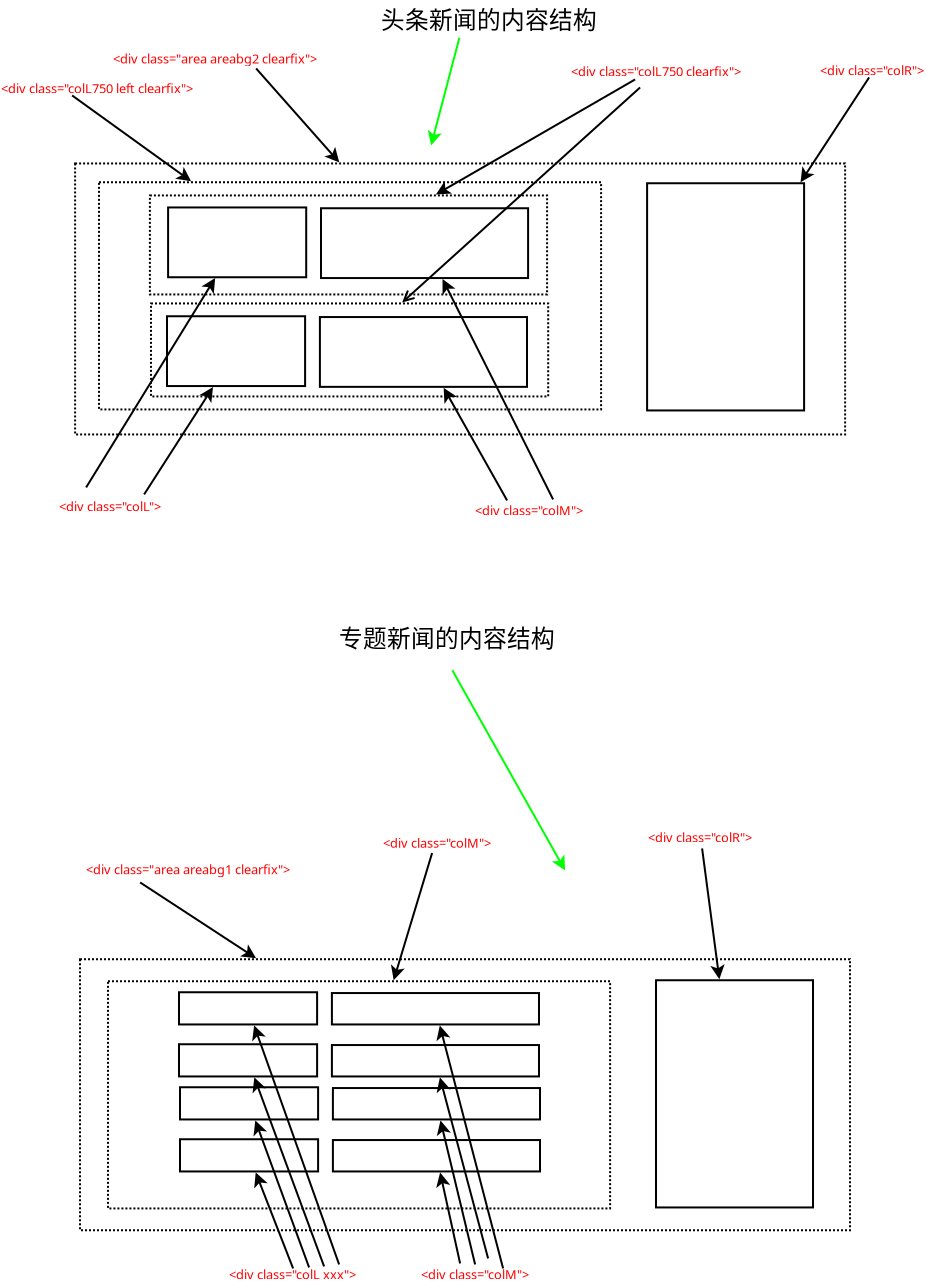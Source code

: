 <?xml version="1.0" encoding="UTF-8"?>
<dia:diagram xmlns:dia="http://www.lysator.liu.se/~alla/dia/">
  <dia:layer name="背景" visible="true" active="true">
    <dia:object type="Standard - Box" version="0" id="O0">
      <dia:attribute name="obj_pos">
        <dia:point val="4.5,-6"/>
      </dia:attribute>
      <dia:attribute name="obj_bb">
        <dia:rectangle val="4.45,-6.05;43.05,7.6"/>
      </dia:attribute>
      <dia:attribute name="elem_corner">
        <dia:point val="4.5,-6"/>
      </dia:attribute>
      <dia:attribute name="elem_width">
        <dia:real val="38.5"/>
      </dia:attribute>
      <dia:attribute name="elem_height">
        <dia:real val="13.55"/>
      </dia:attribute>
      <dia:attribute name="border_width">
        <dia:real val="0.1"/>
      </dia:attribute>
      <dia:attribute name="show_background">
        <dia:boolean val="true"/>
      </dia:attribute>
      <dia:attribute name="line_style">
        <dia:enum val="4"/>
      </dia:attribute>
    </dia:object>
    <dia:object type="Standard - Box" version="0" id="O1">
      <dia:attribute name="obj_pos">
        <dia:point val="5.695,-5.06"/>
      </dia:attribute>
      <dia:attribute name="obj_bb">
        <dia:rectangle val="5.645,-5.11;30.85,6.35"/>
      </dia:attribute>
      <dia:attribute name="elem_corner">
        <dia:point val="5.695,-5.06"/>
      </dia:attribute>
      <dia:attribute name="elem_width">
        <dia:real val="25.105"/>
      </dia:attribute>
      <dia:attribute name="elem_height">
        <dia:real val="11.36"/>
      </dia:attribute>
      <dia:attribute name="border_width">
        <dia:real val="0.1"/>
      </dia:attribute>
      <dia:attribute name="show_background">
        <dia:boolean val="true"/>
      </dia:attribute>
      <dia:attribute name="line_style">
        <dia:enum val="4"/>
      </dia:attribute>
    </dia:object>
    <dia:object type="Standard - Box" version="0" id="O2">
      <dia:attribute name="obj_pos">
        <dia:point val="33.1,-5.01"/>
      </dia:attribute>
      <dia:attribute name="obj_bb">
        <dia:rectangle val="33.05,-5.06;41,6.4"/>
      </dia:attribute>
      <dia:attribute name="elem_corner">
        <dia:point val="33.1,-5.01"/>
      </dia:attribute>
      <dia:attribute name="elem_width">
        <dia:real val="7.85"/>
      </dia:attribute>
      <dia:attribute name="elem_height">
        <dia:real val="11.36"/>
      </dia:attribute>
      <dia:attribute name="show_background">
        <dia:boolean val="true"/>
      </dia:attribute>
    </dia:object>
    <dia:object type="Standard - Box" version="0" id="O3">
      <dia:attribute name="obj_pos">
        <dia:point val="8.24,-4.4"/>
      </dia:attribute>
      <dia:attribute name="obj_bb">
        <dia:rectangle val="8.19,-4.45;28.15,0.6"/>
      </dia:attribute>
      <dia:attribute name="elem_corner">
        <dia:point val="8.24,-4.4"/>
      </dia:attribute>
      <dia:attribute name="elem_width">
        <dia:real val="19.86"/>
      </dia:attribute>
      <dia:attribute name="elem_height">
        <dia:real val="4.95"/>
      </dia:attribute>
      <dia:attribute name="border_width">
        <dia:real val="0.1"/>
      </dia:attribute>
      <dia:attribute name="show_background">
        <dia:boolean val="true"/>
      </dia:attribute>
      <dia:attribute name="line_style">
        <dia:enum val="4"/>
      </dia:attribute>
    </dia:object>
    <dia:object type="Standard - Box" version="0" id="O4">
      <dia:attribute name="obj_pos">
        <dia:point val="8.295,1"/>
      </dia:attribute>
      <dia:attribute name="obj_bb">
        <dia:rectangle val="8.245,0.95;28.205,5.7"/>
      </dia:attribute>
      <dia:attribute name="elem_corner">
        <dia:point val="8.295,1"/>
      </dia:attribute>
      <dia:attribute name="elem_width">
        <dia:real val="19.86"/>
      </dia:attribute>
      <dia:attribute name="elem_height">
        <dia:real val="4.65"/>
      </dia:attribute>
      <dia:attribute name="border_width">
        <dia:real val="0.1"/>
      </dia:attribute>
      <dia:attribute name="show_background">
        <dia:boolean val="true"/>
      </dia:attribute>
      <dia:attribute name="line_style">
        <dia:enum val="4"/>
      </dia:attribute>
    </dia:object>
    <dia:object type="Standard - Box" version="0" id="O5">
      <dia:attribute name="obj_pos">
        <dia:point val="9.15,-3.8"/>
      </dia:attribute>
      <dia:attribute name="obj_bb">
        <dia:rectangle val="9.1,-3.85;16.105,-0.26"/>
      </dia:attribute>
      <dia:attribute name="elem_corner">
        <dia:point val="9.15,-3.8"/>
      </dia:attribute>
      <dia:attribute name="elem_width">
        <dia:real val="6.905"/>
      </dia:attribute>
      <dia:attribute name="elem_height">
        <dia:real val="3.49"/>
      </dia:attribute>
      <dia:attribute name="show_background">
        <dia:boolean val="true"/>
      </dia:attribute>
    </dia:object>
    <dia:object type="Standard - Box" version="0" id="O6">
      <dia:attribute name="obj_pos">
        <dia:point val="16.795,-3.76"/>
      </dia:attribute>
      <dia:attribute name="obj_bb">
        <dia:rectangle val="16.745,-3.81;27.2,-0.22"/>
      </dia:attribute>
      <dia:attribute name="elem_corner">
        <dia:point val="16.795,-3.76"/>
      </dia:attribute>
      <dia:attribute name="elem_width">
        <dia:real val="10.355"/>
      </dia:attribute>
      <dia:attribute name="elem_height">
        <dia:real val="3.49"/>
      </dia:attribute>
      <dia:attribute name="show_background">
        <dia:boolean val="true"/>
      </dia:attribute>
    </dia:object>
    <dia:object type="Standard - Box" version="0" id="O7">
      <dia:attribute name="obj_pos">
        <dia:point val="9.095,1.64"/>
      </dia:attribute>
      <dia:attribute name="obj_bb">
        <dia:rectangle val="9.045,1.59;16.05,5.18"/>
      </dia:attribute>
      <dia:attribute name="elem_corner">
        <dia:point val="9.095,1.64"/>
      </dia:attribute>
      <dia:attribute name="elem_width">
        <dia:real val="6.905"/>
      </dia:attribute>
      <dia:attribute name="elem_height">
        <dia:real val="3.49"/>
      </dia:attribute>
      <dia:attribute name="show_background">
        <dia:boolean val="true"/>
      </dia:attribute>
    </dia:object>
    <dia:object type="Standard - Box" version="0" id="O8">
      <dia:attribute name="obj_pos">
        <dia:point val="16.74,1.68"/>
      </dia:attribute>
      <dia:attribute name="obj_bb">
        <dia:rectangle val="16.69,1.63;27.145,5.22"/>
      </dia:attribute>
      <dia:attribute name="elem_corner">
        <dia:point val="16.74,1.68"/>
      </dia:attribute>
      <dia:attribute name="elem_width">
        <dia:real val="10.355"/>
      </dia:attribute>
      <dia:attribute name="elem_height">
        <dia:real val="3.49"/>
      </dia:attribute>
      <dia:attribute name="show_background">
        <dia:boolean val="true"/>
      </dia:attribute>
    </dia:object>
    <dia:object type="Standard - Box" version="0" id="O9">
      <dia:attribute name="obj_pos">
        <dia:point val="4.745,33.79"/>
      </dia:attribute>
      <dia:attribute name="obj_bb">
        <dia:rectangle val="4.695,33.74;43.295,47.39"/>
      </dia:attribute>
      <dia:attribute name="elem_corner">
        <dia:point val="4.745,33.79"/>
      </dia:attribute>
      <dia:attribute name="elem_width">
        <dia:real val="38.5"/>
      </dia:attribute>
      <dia:attribute name="elem_height">
        <dia:real val="13.55"/>
      </dia:attribute>
      <dia:attribute name="border_width">
        <dia:real val="0.1"/>
      </dia:attribute>
      <dia:attribute name="show_background">
        <dia:boolean val="true"/>
      </dia:attribute>
      <dia:attribute name="line_style">
        <dia:enum val="4"/>
      </dia:attribute>
    </dia:object>
    <dia:object type="Standard - Box" version="0" id="O10">
      <dia:attribute name="obj_pos">
        <dia:point val="33.545,34.84"/>
      </dia:attribute>
      <dia:attribute name="obj_bb">
        <dia:rectangle val="33.495,34.79;41.445,46.25"/>
      </dia:attribute>
      <dia:attribute name="elem_corner">
        <dia:point val="33.545,34.84"/>
      </dia:attribute>
      <dia:attribute name="elem_width">
        <dia:real val="7.85"/>
      </dia:attribute>
      <dia:attribute name="elem_height">
        <dia:real val="11.36"/>
      </dia:attribute>
      <dia:attribute name="show_background">
        <dia:boolean val="true"/>
      </dia:attribute>
    </dia:object>
    <dia:object type="Standard - Box" version="0" id="O11">
      <dia:attribute name="obj_pos">
        <dia:point val="6.145,34.89"/>
      </dia:attribute>
      <dia:attribute name="obj_bb">
        <dia:rectangle val="6.095,34.84;31.3,46.3"/>
      </dia:attribute>
      <dia:attribute name="elem_corner">
        <dia:point val="6.145,34.89"/>
      </dia:attribute>
      <dia:attribute name="elem_width">
        <dia:real val="25.105"/>
      </dia:attribute>
      <dia:attribute name="elem_height">
        <dia:real val="11.36"/>
      </dia:attribute>
      <dia:attribute name="border_width">
        <dia:real val="0.1"/>
      </dia:attribute>
      <dia:attribute name="show_background">
        <dia:boolean val="true"/>
      </dia:attribute>
      <dia:attribute name="line_style">
        <dia:enum val="4"/>
      </dia:attribute>
    </dia:object>
    <dia:object type="Standard - Box" version="0" id="O12">
      <dia:attribute name="obj_pos">
        <dia:point val="9.695,35.44"/>
      </dia:attribute>
      <dia:attribute name="obj_bb">
        <dia:rectangle val="9.645,35.39;16.65,37.1"/>
      </dia:attribute>
      <dia:attribute name="elem_corner">
        <dia:point val="9.695,35.44"/>
      </dia:attribute>
      <dia:attribute name="elem_width">
        <dia:real val="6.905"/>
      </dia:attribute>
      <dia:attribute name="elem_height">
        <dia:real val="1.61"/>
      </dia:attribute>
      <dia:attribute name="show_background">
        <dia:boolean val="true"/>
      </dia:attribute>
    </dia:object>
    <dia:object type="Standard - Box" version="0" id="O13">
      <dia:attribute name="obj_pos">
        <dia:point val="17.34,35.48"/>
      </dia:attribute>
      <dia:attribute name="obj_bb">
        <dia:rectangle val="17.29,35.43;27.745,37.1"/>
      </dia:attribute>
      <dia:attribute name="elem_corner">
        <dia:point val="17.34,35.48"/>
      </dia:attribute>
      <dia:attribute name="elem_width">
        <dia:real val="10.355"/>
      </dia:attribute>
      <dia:attribute name="elem_height">
        <dia:real val="1.57"/>
      </dia:attribute>
      <dia:attribute name="show_background">
        <dia:boolean val="true"/>
      </dia:attribute>
    </dia:object>
    <dia:object type="Standard - Box" version="0" id="O14">
      <dia:attribute name="obj_pos">
        <dia:point val="9.695,38.04"/>
      </dia:attribute>
      <dia:attribute name="obj_bb">
        <dia:rectangle val="9.645,37.99;16.65,39.7"/>
      </dia:attribute>
      <dia:attribute name="elem_corner">
        <dia:point val="9.695,38.04"/>
      </dia:attribute>
      <dia:attribute name="elem_width">
        <dia:real val="6.905"/>
      </dia:attribute>
      <dia:attribute name="elem_height">
        <dia:real val="1.61"/>
      </dia:attribute>
      <dia:attribute name="show_background">
        <dia:boolean val="true"/>
      </dia:attribute>
    </dia:object>
    <dia:object type="Standard - Box" version="0" id="O15">
      <dia:attribute name="obj_pos">
        <dia:point val="17.34,38.08"/>
      </dia:attribute>
      <dia:attribute name="obj_bb">
        <dia:rectangle val="17.29,38.03;27.745,39.7"/>
      </dia:attribute>
      <dia:attribute name="elem_corner">
        <dia:point val="17.34,38.08"/>
      </dia:attribute>
      <dia:attribute name="elem_width">
        <dia:real val="10.355"/>
      </dia:attribute>
      <dia:attribute name="elem_height">
        <dia:real val="1.57"/>
      </dia:attribute>
      <dia:attribute name="show_background">
        <dia:boolean val="true"/>
      </dia:attribute>
    </dia:object>
    <dia:object type="Standard - Box" version="0" id="O16">
      <dia:attribute name="obj_pos">
        <dia:point val="9.745,40.19"/>
      </dia:attribute>
      <dia:attribute name="obj_bb">
        <dia:rectangle val="9.695,40.14;16.7,41.85"/>
      </dia:attribute>
      <dia:attribute name="elem_corner">
        <dia:point val="9.745,40.19"/>
      </dia:attribute>
      <dia:attribute name="elem_width">
        <dia:real val="6.905"/>
      </dia:attribute>
      <dia:attribute name="elem_height">
        <dia:real val="1.61"/>
      </dia:attribute>
      <dia:attribute name="show_background">
        <dia:boolean val="true"/>
      </dia:attribute>
    </dia:object>
    <dia:object type="Standard - Box" version="0" id="O17">
      <dia:attribute name="obj_pos">
        <dia:point val="17.39,40.23"/>
      </dia:attribute>
      <dia:attribute name="obj_bb">
        <dia:rectangle val="17.34,40.18;27.795,41.85"/>
      </dia:attribute>
      <dia:attribute name="elem_corner">
        <dia:point val="17.39,40.23"/>
      </dia:attribute>
      <dia:attribute name="elem_width">
        <dia:real val="10.355"/>
      </dia:attribute>
      <dia:attribute name="elem_height">
        <dia:real val="1.57"/>
      </dia:attribute>
      <dia:attribute name="show_background">
        <dia:boolean val="true"/>
      </dia:attribute>
    </dia:object>
    <dia:object type="Standard - Box" version="0" id="O18">
      <dia:attribute name="obj_pos">
        <dia:point val="9.745,42.79"/>
      </dia:attribute>
      <dia:attribute name="obj_bb">
        <dia:rectangle val="9.695,42.74;16.7,44.45"/>
      </dia:attribute>
      <dia:attribute name="elem_corner">
        <dia:point val="9.745,42.79"/>
      </dia:attribute>
      <dia:attribute name="elem_width">
        <dia:real val="6.905"/>
      </dia:attribute>
      <dia:attribute name="elem_height">
        <dia:real val="1.61"/>
      </dia:attribute>
      <dia:attribute name="show_background">
        <dia:boolean val="true"/>
      </dia:attribute>
    </dia:object>
    <dia:object type="Standard - Box" version="0" id="O19">
      <dia:attribute name="obj_pos">
        <dia:point val="17.39,42.83"/>
      </dia:attribute>
      <dia:attribute name="obj_bb">
        <dia:rectangle val="17.34,42.78;27.795,44.45"/>
      </dia:attribute>
      <dia:attribute name="elem_corner">
        <dia:point val="17.39,42.83"/>
      </dia:attribute>
      <dia:attribute name="elem_width">
        <dia:real val="10.355"/>
      </dia:attribute>
      <dia:attribute name="elem_height">
        <dia:real val="1.57"/>
      </dia:attribute>
      <dia:attribute name="show_background">
        <dia:boolean val="true"/>
      </dia:attribute>
    </dia:object>
    <dia:object type="Standard - Text" version="1" id="O20">
      <dia:attribute name="obj_pos">
        <dia:point val="6.4,-11"/>
      </dia:attribute>
      <dia:attribute name="obj_bb">
        <dia:rectangle val="6.4,-11.595;18.203,-10.848"/>
      </dia:attribute>
      <dia:attribute name="text">
        <dia:composite type="text">
          <dia:attribute name="string">
            <dia:string>#&lt;div class="area areabg2 clearfix"&gt;#</dia:string>
          </dia:attribute>
          <dia:attribute name="font">
            <dia:font family="sans" style="0" name="Helvetica"/>
          </dia:attribute>
          <dia:attribute name="height">
            <dia:real val="0.8"/>
          </dia:attribute>
          <dia:attribute name="pos">
            <dia:point val="6.4,-11"/>
          </dia:attribute>
          <dia:attribute name="color">
            <dia:color val="#ff0000"/>
          </dia:attribute>
          <dia:attribute name="alignment">
            <dia:enum val="0"/>
          </dia:attribute>
        </dia:composite>
      </dia:attribute>
      <dia:attribute name="valign">
        <dia:enum val="3"/>
      </dia:attribute>
    </dia:object>
    <dia:object type="Standard - Line" version="0" id="O21">
      <dia:attribute name="obj_pos">
        <dia:point val="13.55,-10.75"/>
      </dia:attribute>
      <dia:attribute name="obj_bb">
        <dia:rectangle val="13.479,-10.821;17.784,-5.966"/>
      </dia:attribute>
      <dia:attribute name="conn_endpoints">
        <dia:point val="13.55,-10.75"/>
        <dia:point val="17.71,-6.05"/>
      </dia:attribute>
      <dia:attribute name="numcp">
        <dia:int val="1"/>
      </dia:attribute>
      <dia:attribute name="end_arrow">
        <dia:enum val="22"/>
      </dia:attribute>
      <dia:attribute name="end_arrow_length">
        <dia:real val="0.5"/>
      </dia:attribute>
      <dia:attribute name="end_arrow_width">
        <dia:real val="0.5"/>
      </dia:attribute>
      <dia:connections>
        <dia:connection handle="1" to="O0" connection="8"/>
      </dia:connections>
    </dia:object>
    <dia:object type="Standard - Text" version="1" id="O22">
      <dia:attribute name="obj_pos">
        <dia:point val="0.795,-9.515"/>
      </dia:attribute>
      <dia:attribute name="obj_bb">
        <dia:rectangle val="0.795,-10.11;12.06,-9.363"/>
      </dia:attribute>
      <dia:attribute name="text">
        <dia:composite type="text">
          <dia:attribute name="string">
            <dia:string>#&lt;div class="colL750 left clearfix"&gt;#</dia:string>
          </dia:attribute>
          <dia:attribute name="font">
            <dia:font family="sans" style="0" name="Helvetica"/>
          </dia:attribute>
          <dia:attribute name="height">
            <dia:real val="0.8"/>
          </dia:attribute>
          <dia:attribute name="pos">
            <dia:point val="0.795,-9.515"/>
          </dia:attribute>
          <dia:attribute name="color">
            <dia:color val="#ff0000"/>
          </dia:attribute>
          <dia:attribute name="alignment">
            <dia:enum val="0"/>
          </dia:attribute>
        </dia:composite>
      </dia:attribute>
      <dia:attribute name="valign">
        <dia:enum val="3"/>
      </dia:attribute>
    </dia:object>
    <dia:object type="Standard - Line" version="0" id="O23">
      <dia:attribute name="obj_pos">
        <dia:point val="4.35,-9.4"/>
      </dia:attribute>
      <dia:attribute name="obj_bb">
        <dia:rectangle val="4.28,-9.47;10.391,-5.04"/>
      </dia:attribute>
      <dia:attribute name="conn_endpoints">
        <dia:point val="4.35,-9.4"/>
        <dia:point val="10.3,-5.11"/>
      </dia:attribute>
      <dia:attribute name="numcp">
        <dia:int val="1"/>
      </dia:attribute>
      <dia:attribute name="end_arrow">
        <dia:enum val="22"/>
      </dia:attribute>
      <dia:attribute name="end_arrow_length">
        <dia:real val="0.5"/>
      </dia:attribute>
      <dia:attribute name="end_arrow_width">
        <dia:real val="0.5"/>
      </dia:attribute>
      <dia:connections>
        <dia:connection handle="1" to="O1" connection="8"/>
      </dia:connections>
    </dia:object>
    <dia:object type="Standard - Text" version="1" id="O24">
      <dia:attribute name="obj_pos">
        <dia:point val="41.745,-10.415"/>
      </dia:attribute>
      <dia:attribute name="obj_bb">
        <dia:rectangle val="41.745,-11.01;48.07,-10.262"/>
      </dia:attribute>
      <dia:attribute name="text">
        <dia:composite type="text">
          <dia:attribute name="string">
            <dia:string>#&lt;div class="colR"&gt;#</dia:string>
          </dia:attribute>
          <dia:attribute name="font">
            <dia:font family="sans" style="0" name="Helvetica"/>
          </dia:attribute>
          <dia:attribute name="height">
            <dia:real val="0.8"/>
          </dia:attribute>
          <dia:attribute name="pos">
            <dia:point val="41.745,-10.415"/>
          </dia:attribute>
          <dia:attribute name="color">
            <dia:color val="#ff0000"/>
          </dia:attribute>
          <dia:attribute name="alignment">
            <dia:enum val="0"/>
          </dia:attribute>
        </dia:composite>
      </dia:attribute>
      <dia:attribute name="valign">
        <dia:enum val="3"/>
      </dia:attribute>
    </dia:object>
    <dia:object type="Standard - Line" version="0" id="O25">
      <dia:attribute name="obj_pos">
        <dia:point val="44.2,-10.3"/>
      </dia:attribute>
      <dia:attribute name="obj_bb">
        <dia:rectangle val="40.703,-10.369;44.269,-4.966"/>
      </dia:attribute>
      <dia:attribute name="conn_endpoints">
        <dia:point val="44.2,-10.3"/>
        <dia:point val="40.772,-5.059"/>
      </dia:attribute>
      <dia:attribute name="numcp">
        <dia:int val="1"/>
      </dia:attribute>
      <dia:attribute name="end_arrow">
        <dia:enum val="22"/>
      </dia:attribute>
      <dia:attribute name="end_arrow_length">
        <dia:real val="0.5"/>
      </dia:attribute>
      <dia:attribute name="end_arrow_width">
        <dia:real val="0.5"/>
      </dia:attribute>
      <dia:connections>
        <dia:connection handle="1" to="O2" connection="8"/>
      </dia:connections>
    </dia:object>
    <dia:object type="Standard - Text" version="1" id="O26">
      <dia:attribute name="obj_pos">
        <dia:point val="29.295,-10.365"/>
      </dia:attribute>
      <dia:attribute name="obj_bb">
        <dia:rectangle val="29.295,-10.96;39.32,-10.213"/>
      </dia:attribute>
      <dia:attribute name="text">
        <dia:composite type="text">
          <dia:attribute name="string">
            <dia:string>#&lt;div class="colL750 clearfix"&gt;#</dia:string>
          </dia:attribute>
          <dia:attribute name="font">
            <dia:font family="sans" style="0" name="Helvetica"/>
          </dia:attribute>
          <dia:attribute name="height">
            <dia:real val="0.8"/>
          </dia:attribute>
          <dia:attribute name="pos">
            <dia:point val="29.295,-10.365"/>
          </dia:attribute>
          <dia:attribute name="color">
            <dia:color val="#ff0000"/>
          </dia:attribute>
          <dia:attribute name="alignment">
            <dia:enum val="0"/>
          </dia:attribute>
        </dia:composite>
      </dia:attribute>
      <dia:attribute name="valign">
        <dia:enum val="3"/>
      </dia:attribute>
    </dia:object>
    <dia:object type="Standard - Line" version="0" id="O27">
      <dia:attribute name="obj_pos">
        <dia:point val="32.5,-10.2"/>
      </dia:attribute>
      <dia:attribute name="obj_bb">
        <dia:rectangle val="22.443,-10.268;32.568,-4.379"/>
      </dia:attribute>
      <dia:attribute name="conn_endpoints">
        <dia:point val="32.5,-10.2"/>
        <dia:point val="22.54,-4.448"/>
      </dia:attribute>
      <dia:attribute name="numcp">
        <dia:int val="1"/>
      </dia:attribute>
      <dia:attribute name="end_arrow">
        <dia:enum val="22"/>
      </dia:attribute>
      <dia:attribute name="end_arrow_length">
        <dia:real val="0.5"/>
      </dia:attribute>
      <dia:attribute name="end_arrow_width">
        <dia:real val="0.5"/>
      </dia:attribute>
      <dia:connections>
        <dia:connection handle="1" to="O3" connection="8"/>
      </dia:connections>
    </dia:object>
    <dia:object type="Standard - Line" version="0" id="O28">
      <dia:attribute name="obj_pos">
        <dia:point val="32.75,-9.8"/>
      </dia:attribute>
      <dia:attribute name="obj_bb">
        <dia:rectangle val="20.77,-9.871;32.821,1.025"/>
      </dia:attribute>
      <dia:attribute name="conn_endpoints">
        <dia:point val="32.75,-9.8"/>
        <dia:point val="20.853,0.95"/>
      </dia:attribute>
      <dia:attribute name="numcp">
        <dia:int val="1"/>
      </dia:attribute>
      <dia:attribute name="end_arrow">
        <dia:enum val="1"/>
      </dia:attribute>
      <dia:attribute name="end_arrow_length">
        <dia:real val="0.5"/>
      </dia:attribute>
      <dia:attribute name="end_arrow_width">
        <dia:real val="0.5"/>
      </dia:attribute>
      <dia:connections>
        <dia:connection handle="1" to="O4" connection="8"/>
      </dia:connections>
    </dia:object>
    <dia:object type="Standard - Text" version="1" id="O29">
      <dia:attribute name="obj_pos">
        <dia:point val="3.695,11.385"/>
      </dia:attribute>
      <dia:attribute name="obj_bb">
        <dia:rectangle val="3.695,10.79;9.932,11.537"/>
      </dia:attribute>
      <dia:attribute name="text">
        <dia:composite type="text">
          <dia:attribute name="string">
            <dia:string>#&lt;div class="colL"&gt;#</dia:string>
          </dia:attribute>
          <dia:attribute name="font">
            <dia:font family="sans" style="0" name="Helvetica"/>
          </dia:attribute>
          <dia:attribute name="height">
            <dia:real val="0.8"/>
          </dia:attribute>
          <dia:attribute name="pos">
            <dia:point val="3.695,11.385"/>
          </dia:attribute>
          <dia:attribute name="color">
            <dia:color val="#ff0000"/>
          </dia:attribute>
          <dia:attribute name="alignment">
            <dia:enum val="0"/>
          </dia:attribute>
        </dia:composite>
      </dia:attribute>
      <dia:attribute name="valign">
        <dia:enum val="3"/>
      </dia:attribute>
    </dia:object>
    <dia:object type="Standard - Text" version="1" id="O30">
      <dia:attribute name="obj_pos">
        <dia:point val="24.495,11.585"/>
      </dia:attribute>
      <dia:attribute name="obj_bb">
        <dia:rectangle val="24.495,10.99;30.927,11.738"/>
      </dia:attribute>
      <dia:attribute name="text">
        <dia:composite type="text">
          <dia:attribute name="string">
            <dia:string>#&lt;div class="colM"&gt;#</dia:string>
          </dia:attribute>
          <dia:attribute name="font">
            <dia:font family="sans" style="0" name="Helvetica"/>
          </dia:attribute>
          <dia:attribute name="height">
            <dia:real val="0.8"/>
          </dia:attribute>
          <dia:attribute name="pos">
            <dia:point val="24.495,11.585"/>
          </dia:attribute>
          <dia:attribute name="color">
            <dia:color val="#ff0000"/>
          </dia:attribute>
          <dia:attribute name="alignment">
            <dia:enum val="0"/>
          </dia:attribute>
        </dia:composite>
      </dia:attribute>
      <dia:attribute name="valign">
        <dia:enum val="3"/>
      </dia:attribute>
    </dia:object>
    <dia:object type="Standard - Line" version="0" id="O31">
      <dia:attribute name="obj_pos">
        <dia:point val="7.95,10.55"/>
      </dia:attribute>
      <dia:attribute name="obj_bb">
        <dia:rectangle val="7.881,5.086;11.465,10.619"/>
      </dia:attribute>
      <dia:attribute name="conn_endpoints">
        <dia:point val="7.95,10.55"/>
        <dia:point val="11.396,5.18"/>
      </dia:attribute>
      <dia:attribute name="numcp">
        <dia:int val="1"/>
      </dia:attribute>
      <dia:attribute name="end_arrow">
        <dia:enum val="22"/>
      </dia:attribute>
      <dia:attribute name="end_arrow_length">
        <dia:real val="0.5"/>
      </dia:attribute>
      <dia:attribute name="end_arrow_width">
        <dia:real val="0.5"/>
      </dia:attribute>
      <dia:connections>
        <dia:connection handle="1" to="O7" connection="8"/>
      </dia:connections>
    </dia:object>
    <dia:object type="Standard - Line" version="0" id="O32">
      <dia:attribute name="obj_pos">
        <dia:point val="26.1,10.85"/>
      </dia:attribute>
      <dia:attribute name="obj_bb">
        <dia:rectangle val="22.859,5.123;26.168,10.918"/>
      </dia:attribute>
      <dia:attribute name="conn_endpoints">
        <dia:point val="26.1,10.85"/>
        <dia:point val="22.929,5.22"/>
      </dia:attribute>
      <dia:attribute name="numcp">
        <dia:int val="1"/>
      </dia:attribute>
      <dia:attribute name="end_arrow">
        <dia:enum val="22"/>
      </dia:attribute>
      <dia:attribute name="end_arrow_length">
        <dia:real val="0.5"/>
      </dia:attribute>
      <dia:attribute name="end_arrow_width">
        <dia:real val="0.5"/>
      </dia:attribute>
      <dia:connections>
        <dia:connection handle="1" to="O8" connection="8"/>
      </dia:connections>
    </dia:object>
    <dia:object type="Standard - Text" version="1" id="O33">
      <dia:attribute name="obj_pos">
        <dia:point val="5.045,29.535"/>
      </dia:attribute>
      <dia:attribute name="obj_bb">
        <dia:rectangle val="5.045,28.94;16.848,29.688"/>
      </dia:attribute>
      <dia:attribute name="text">
        <dia:composite type="text">
          <dia:attribute name="string">
            <dia:string>#&lt;div class="area areabg1 clearfix"&gt;#</dia:string>
          </dia:attribute>
          <dia:attribute name="font">
            <dia:font family="sans" style="0" name="Helvetica"/>
          </dia:attribute>
          <dia:attribute name="height">
            <dia:real val="0.8"/>
          </dia:attribute>
          <dia:attribute name="pos">
            <dia:point val="5.045,29.535"/>
          </dia:attribute>
          <dia:attribute name="color">
            <dia:color val="#ff0000"/>
          </dia:attribute>
          <dia:attribute name="alignment">
            <dia:enum val="0"/>
          </dia:attribute>
        </dia:composite>
      </dia:attribute>
      <dia:attribute name="valign">
        <dia:enum val="3"/>
      </dia:attribute>
    </dia:object>
    <dia:object type="Standard - Line" version="0" id="O34">
      <dia:attribute name="obj_pos">
        <dia:point val="7.75,29.95"/>
      </dia:attribute>
      <dia:attribute name="obj_bb">
        <dia:rectangle val="7.681,29.881;13.643,33.809"/>
      </dia:attribute>
      <dia:attribute name="conn_endpoints">
        <dia:point val="7.75,29.95"/>
        <dia:point val="13.55,33.74"/>
      </dia:attribute>
      <dia:attribute name="numcp">
        <dia:int val="1"/>
      </dia:attribute>
      <dia:attribute name="end_arrow">
        <dia:enum val="22"/>
      </dia:attribute>
      <dia:attribute name="end_arrow_length">
        <dia:real val="0.5"/>
      </dia:attribute>
      <dia:attribute name="end_arrow_width">
        <dia:real val="0.5"/>
      </dia:attribute>
      <dia:connections>
        <dia:connection handle="1" to="O9" connection="8"/>
      </dia:connections>
    </dia:object>
    <dia:object type="Standard - Text" version="1" id="O35">
      <dia:attribute name="obj_pos">
        <dia:point val="33.145,27.935"/>
      </dia:attribute>
      <dia:attribute name="obj_bb">
        <dia:rectangle val="33.145,27.34;39.47,28.087"/>
      </dia:attribute>
      <dia:attribute name="text">
        <dia:composite type="text">
          <dia:attribute name="string">
            <dia:string>#&lt;div class="colR"&gt;#</dia:string>
          </dia:attribute>
          <dia:attribute name="font">
            <dia:font family="sans" style="0" name="Helvetica"/>
          </dia:attribute>
          <dia:attribute name="height">
            <dia:real val="0.8"/>
          </dia:attribute>
          <dia:attribute name="pos">
            <dia:point val="33.145,27.935"/>
          </dia:attribute>
          <dia:attribute name="color">
            <dia:color val="#ff0000"/>
          </dia:attribute>
          <dia:attribute name="alignment">
            <dia:enum val="0"/>
          </dia:attribute>
        </dia:composite>
      </dia:attribute>
      <dia:attribute name="valign">
        <dia:enum val="3"/>
      </dia:attribute>
    </dia:object>
    <dia:object type="Standard - Line" version="0" id="O36">
      <dia:attribute name="obj_pos">
        <dia:point val="35.85,28.25"/>
      </dia:attribute>
      <dia:attribute name="obj_bb">
        <dia:rectangle val="35.794,28.194;36.992,34.902"/>
      </dia:attribute>
      <dia:attribute name="conn_endpoints">
        <dia:point val="35.85,28.25"/>
        <dia:point val="36.714,34.791"/>
      </dia:attribute>
      <dia:attribute name="numcp">
        <dia:int val="1"/>
      </dia:attribute>
      <dia:attribute name="end_arrow">
        <dia:enum val="22"/>
      </dia:attribute>
      <dia:attribute name="end_arrow_length">
        <dia:real val="0.5"/>
      </dia:attribute>
      <dia:attribute name="end_arrow_width">
        <dia:real val="0.5"/>
      </dia:attribute>
      <dia:connections>
        <dia:connection handle="1" to="O10" connection="8"/>
      </dia:connections>
    </dia:object>
    <dia:object type="Standard - Text" version="1" id="O37">
      <dia:attribute name="obj_pos">
        <dia:point val="19.895,28.213"/>
      </dia:attribute>
      <dia:attribute name="obj_bb">
        <dia:rectangle val="19.895,27.619;26.328,28.366"/>
      </dia:attribute>
      <dia:attribute name="text">
        <dia:composite type="text">
          <dia:attribute name="string">
            <dia:string>#&lt;div class="colM"&gt;#</dia:string>
          </dia:attribute>
          <dia:attribute name="font">
            <dia:font family="sans" style="0" name="Helvetica"/>
          </dia:attribute>
          <dia:attribute name="height">
            <dia:real val="0.8"/>
          </dia:attribute>
          <dia:attribute name="pos">
            <dia:point val="19.895,28.213"/>
          </dia:attribute>
          <dia:attribute name="color">
            <dia:color val="#ff0000"/>
          </dia:attribute>
          <dia:attribute name="alignment">
            <dia:enum val="0"/>
          </dia:attribute>
        </dia:composite>
      </dia:attribute>
      <dia:attribute name="valign">
        <dia:enum val="3"/>
      </dia:attribute>
    </dia:object>
    <dia:object type="Standard - Line" version="0" id="O38">
      <dia:attribute name="obj_pos">
        <dia:point val="22.35,28.479"/>
      </dia:attribute>
      <dia:attribute name="obj_bb">
        <dia:rectangle val="20.259,28.416;22.412,34.947"/>
      </dia:attribute>
      <dia:attribute name="conn_endpoints">
        <dia:point val="22.35,28.479"/>
        <dia:point val="20.428,34.84"/>
      </dia:attribute>
      <dia:attribute name="numcp">
        <dia:int val="1"/>
      </dia:attribute>
      <dia:attribute name="end_arrow">
        <dia:enum val="22"/>
      </dia:attribute>
      <dia:attribute name="end_arrow_length">
        <dia:real val="0.5"/>
      </dia:attribute>
      <dia:attribute name="end_arrow_width">
        <dia:real val="0.5"/>
      </dia:attribute>
      <dia:connections>
        <dia:connection handle="1" to="O11" connection="8"/>
      </dia:connections>
    </dia:object>
    <dia:object type="Standard - Text" version="1" id="O39">
      <dia:attribute name="obj_pos">
        <dia:point val="21.795,49.785"/>
      </dia:attribute>
      <dia:attribute name="obj_bb">
        <dia:rectangle val="21.795,49.19;28.227,49.938"/>
      </dia:attribute>
      <dia:attribute name="text">
        <dia:composite type="text">
          <dia:attribute name="string">
            <dia:string>#&lt;div class="colM"&gt;#</dia:string>
          </dia:attribute>
          <dia:attribute name="font">
            <dia:font family="sans" style="0" name="Helvetica"/>
          </dia:attribute>
          <dia:attribute name="height">
            <dia:real val="0.8"/>
          </dia:attribute>
          <dia:attribute name="pos">
            <dia:point val="21.795,49.785"/>
          </dia:attribute>
          <dia:attribute name="color">
            <dia:color val="#ff0000"/>
          </dia:attribute>
          <dia:attribute name="alignment">
            <dia:enum val="0"/>
          </dia:attribute>
        </dia:composite>
      </dia:attribute>
      <dia:attribute name="valign">
        <dia:enum val="3"/>
      </dia:attribute>
    </dia:object>
    <dia:object type="Standard - Line" version="0" id="O40">
      <dia:attribute name="obj_pos">
        <dia:point val="23.75,49"/>
      </dia:attribute>
      <dia:attribute name="obj_bb">
        <dia:rectangle val="22.529,44.341;23.81,49.06"/>
      </dia:attribute>
      <dia:attribute name="conn_endpoints">
        <dia:point val="23.75,49"/>
        <dia:point val="22.751,44.45"/>
      </dia:attribute>
      <dia:attribute name="numcp">
        <dia:int val="1"/>
      </dia:attribute>
      <dia:attribute name="end_arrow">
        <dia:enum val="22"/>
      </dia:attribute>
      <dia:attribute name="end_arrow_length">
        <dia:real val="0.5"/>
      </dia:attribute>
      <dia:attribute name="end_arrow_width">
        <dia:real val="0.5"/>
      </dia:attribute>
      <dia:connections>
        <dia:connection handle="1" to="O19" connection="8"/>
      </dia:connections>
    </dia:object>
    <dia:object type="Standard - Line" version="0" id="O41">
      <dia:attribute name="obj_pos">
        <dia:point val="24.5,49.05"/>
      </dia:attribute>
      <dia:attribute name="obj_bb">
        <dia:rectangle val="22.559,41.74;24.56,49.11"/>
      </dia:attribute>
      <dia:attribute name="conn_endpoints">
        <dia:point val="24.5,49.05"/>
        <dia:point val="22.768,41.849"/>
      </dia:attribute>
      <dia:attribute name="numcp">
        <dia:int val="1"/>
      </dia:attribute>
      <dia:attribute name="end_arrow">
        <dia:enum val="22"/>
      </dia:attribute>
      <dia:attribute name="end_arrow_length">
        <dia:real val="0.5"/>
      </dia:attribute>
      <dia:attribute name="end_arrow_width">
        <dia:real val="0.5"/>
      </dia:attribute>
      <dia:connections>
        <dia:connection handle="1" to="O17" connection="8"/>
      </dia:connections>
    </dia:object>
    <dia:object type="Standard - Line" version="0" id="O42">
      <dia:attribute name="obj_pos">
        <dia:point val="25.15,48.75"/>
      </dia:attribute>
      <dia:attribute name="obj_bb">
        <dia:rectangle val="22.547,39.59;25.211,48.811"/>
      </dia:attribute>
      <dia:attribute name="conn_endpoints">
        <dia:point val="25.15,48.75"/>
        <dia:point val="22.739,39.698"/>
      </dia:attribute>
      <dia:attribute name="numcp">
        <dia:int val="1"/>
      </dia:attribute>
      <dia:attribute name="end_arrow">
        <dia:enum val="22"/>
      </dia:attribute>
      <dia:attribute name="end_arrow_length">
        <dia:real val="0.5"/>
      </dia:attribute>
      <dia:attribute name="end_arrow_width">
        <dia:real val="0.5"/>
      </dia:attribute>
      <dia:connections>
        <dia:connection handle="1" to="O15" connection="8"/>
      </dia:connections>
    </dia:object>
    <dia:object type="Standard - Line" version="0" id="O43">
      <dia:attribute name="obj_pos">
        <dia:point val="25.9,49.25"/>
      </dia:attribute>
      <dia:attribute name="obj_bb">
        <dia:rectangle val="22.539,36.991;25.961,49.311"/>
      </dia:attribute>
      <dia:attribute name="conn_endpoints">
        <dia:point val="25.9,49.25"/>
        <dia:point val="22.735,37.099"/>
      </dia:attribute>
      <dia:attribute name="numcp">
        <dia:int val="1"/>
      </dia:attribute>
      <dia:attribute name="end_arrow">
        <dia:enum val="22"/>
      </dia:attribute>
      <dia:attribute name="end_arrow_length">
        <dia:real val="0.5"/>
      </dia:attribute>
      <dia:attribute name="end_arrow_width">
        <dia:real val="0.5"/>
      </dia:attribute>
      <dia:connections>
        <dia:connection handle="1" to="O13" connection="8"/>
      </dia:connections>
    </dia:object>
    <dia:object type="Standard - Text" version="1" id="O44">
      <dia:attribute name="obj_pos">
        <dia:point val="12.195,49.785"/>
      </dia:attribute>
      <dia:attribute name="obj_bb">
        <dia:rectangle val="12.195,49.19;19.775,49.938"/>
      </dia:attribute>
      <dia:attribute name="text">
        <dia:composite type="text">
          <dia:attribute name="string">
            <dia:string>#&lt;div class="colL xxx"&gt;#</dia:string>
          </dia:attribute>
          <dia:attribute name="font">
            <dia:font family="sans" style="0" name="Helvetica"/>
          </dia:attribute>
          <dia:attribute name="height">
            <dia:real val="0.8"/>
          </dia:attribute>
          <dia:attribute name="pos">
            <dia:point val="12.195,49.785"/>
          </dia:attribute>
          <dia:attribute name="color">
            <dia:color val="#ff0000"/>
          </dia:attribute>
          <dia:attribute name="alignment">
            <dia:enum val="0"/>
          </dia:attribute>
        </dia:composite>
      </dia:attribute>
      <dia:attribute name="valign">
        <dia:enum val="3"/>
      </dia:attribute>
    </dia:object>
    <dia:object type="Standard - Line" version="0" id="O45">
      <dia:attribute name="obj_pos">
        <dia:point val="15.4,49.25"/>
      </dia:attribute>
      <dia:attribute name="obj_bb">
        <dia:rectangle val="13.408,44.344;15.465,49.315"/>
      </dia:attribute>
      <dia:attribute name="conn_endpoints">
        <dia:point val="15.4,49.25"/>
        <dia:point val="13.53,44.448"/>
      </dia:attribute>
      <dia:attribute name="numcp">
        <dia:int val="1"/>
      </dia:attribute>
      <dia:attribute name="end_arrow">
        <dia:enum val="22"/>
      </dia:attribute>
      <dia:attribute name="end_arrow_length">
        <dia:real val="0.5"/>
      </dia:attribute>
      <dia:attribute name="end_arrow_width">
        <dia:real val="0.5"/>
      </dia:attribute>
      <dia:connections>
        <dia:connection handle="1" to="O18" connection="8"/>
      </dia:connections>
    </dia:object>
    <dia:object type="Standard - Line" version="0" id="O46">
      <dia:attribute name="obj_pos">
        <dia:point val="16.2,49.2"/>
      </dia:attribute>
      <dia:attribute name="obj_bb">
        <dia:rectangle val="13.377,41.744;16.264,49.264"/>
      </dia:attribute>
      <dia:attribute name="conn_endpoints">
        <dia:point val="16.2,49.2"/>
        <dia:point val="13.51,41.849"/>
      </dia:attribute>
      <dia:attribute name="numcp">
        <dia:int val="1"/>
      </dia:attribute>
      <dia:attribute name="end_arrow">
        <dia:enum val="22"/>
      </dia:attribute>
      <dia:attribute name="end_arrow_length">
        <dia:real val="0.5"/>
      </dia:attribute>
      <dia:attribute name="end_arrow_width">
        <dia:real val="0.5"/>
      </dia:attribute>
      <dia:connections>
        <dia:connection handle="1" to="O16" connection="8"/>
      </dia:connections>
    </dia:object>
    <dia:object type="Standard - Line" version="0" id="O47">
      <dia:attribute name="obj_pos">
        <dia:point val="16.95,49.15"/>
      </dia:attribute>
      <dia:attribute name="obj_bb">
        <dia:rectangle val="13.329,39.59;17.014,49.214"/>
      </dia:attribute>
      <dia:attribute name="conn_endpoints">
        <dia:point val="16.95,49.15"/>
        <dia:point val="13.461,39.695"/>
      </dia:attribute>
      <dia:attribute name="numcp">
        <dia:int val="1"/>
      </dia:attribute>
      <dia:attribute name="end_arrow">
        <dia:enum val="22"/>
      </dia:attribute>
      <dia:attribute name="end_arrow_length">
        <dia:real val="0.5"/>
      </dia:attribute>
      <dia:attribute name="end_arrow_width">
        <dia:real val="0.5"/>
      </dia:attribute>
      <dia:connections>
        <dia:connection handle="1" to="O14" connection="8"/>
      </dia:connections>
    </dia:object>
    <dia:object type="Standard - Line" version="0" id="O48">
      <dia:attribute name="obj_pos">
        <dia:point val="17.7,49.05"/>
      </dia:attribute>
      <dia:attribute name="obj_bb">
        <dia:rectangle val="13.312,36.994;17.764,49.114"/>
      </dia:attribute>
      <dia:attribute name="conn_endpoints">
        <dia:point val="17.7,49.05"/>
        <dia:point val="13.451,37.099"/>
      </dia:attribute>
      <dia:attribute name="numcp">
        <dia:int val="1"/>
      </dia:attribute>
      <dia:attribute name="end_arrow">
        <dia:enum val="22"/>
      </dia:attribute>
      <dia:attribute name="end_arrow_length">
        <dia:real val="0.5"/>
      </dia:attribute>
      <dia:attribute name="end_arrow_width">
        <dia:real val="0.5"/>
      </dia:attribute>
      <dia:connections>
        <dia:connection handle="1" to="O12" connection="8"/>
      </dia:connections>
    </dia:object>
    <dia:object type="Standard - Line" version="0" id="O49">
      <dia:attribute name="obj_pos">
        <dia:point val="28.4,10.8"/>
      </dia:attribute>
      <dia:attribute name="obj_bb">
        <dia:rectangle val="22.802,-0.322;28.467,10.867"/>
      </dia:attribute>
      <dia:attribute name="conn_endpoints">
        <dia:point val="28.4,10.8"/>
        <dia:point val="22.872,-0.222"/>
      </dia:attribute>
      <dia:attribute name="numcp">
        <dia:int val="1"/>
      </dia:attribute>
      <dia:attribute name="end_arrow">
        <dia:enum val="22"/>
      </dia:attribute>
      <dia:attribute name="end_arrow_length">
        <dia:real val="0.5"/>
      </dia:attribute>
      <dia:attribute name="end_arrow_width">
        <dia:real val="0.5"/>
      </dia:attribute>
      <dia:connections>
        <dia:connection handle="1" to="O6" connection="8"/>
      </dia:connections>
    </dia:object>
    <dia:object type="Standard - Line" version="0" id="O50">
      <dia:attribute name="obj_pos">
        <dia:point val="5.05,10.2"/>
      </dia:attribute>
      <dia:attribute name="obj_bb">
        <dia:rectangle val="4.981,-0.367;11.572,10.269"/>
      </dia:attribute>
      <dia:attribute name="conn_endpoints">
        <dia:point val="5.05,10.2"/>
        <dia:point val="11.504,-0.272"/>
      </dia:attribute>
      <dia:attribute name="numcp">
        <dia:int val="1"/>
      </dia:attribute>
      <dia:attribute name="end_arrow">
        <dia:enum val="22"/>
      </dia:attribute>
      <dia:attribute name="end_arrow_length">
        <dia:real val="0.5"/>
      </dia:attribute>
      <dia:attribute name="end_arrow_width">
        <dia:real val="0.5"/>
      </dia:attribute>
      <dia:connections>
        <dia:connection handle="1" to="O5" connection="8"/>
      </dia:connections>
    </dia:object>
    <dia:object type="Standard - Text" version="1" id="O51">
      <dia:attribute name="obj_pos">
        <dia:point val="19.8,-12.75"/>
      </dia:attribute>
      <dia:attribute name="obj_bb">
        <dia:rectangle val="19.8,-13.89;30.442,-12.398"/>
      </dia:attribute>
      <dia:attribute name="text">
        <dia:composite type="text">
          <dia:attribute name="string">
            <dia:string>#头条新闻的内容结构#</dia:string>
          </dia:attribute>
          <dia:attribute name="font">
            <dia:font family="sans" style="0" name="Helvetica"/>
          </dia:attribute>
          <dia:attribute name="height">
            <dia:real val="1.477"/>
          </dia:attribute>
          <dia:attribute name="pos">
            <dia:point val="19.8,-12.75"/>
          </dia:attribute>
          <dia:attribute name="color">
            <dia:color val="#000000"/>
          </dia:attribute>
          <dia:attribute name="alignment">
            <dia:enum val="0"/>
          </dia:attribute>
        </dia:composite>
      </dia:attribute>
      <dia:attribute name="valign">
        <dia:enum val="3"/>
      </dia:attribute>
    </dia:object>
    <dia:object type="Standard - Line" version="0" id="O52">
      <dia:attribute name="obj_pos">
        <dia:point val="23.716,-12.289"/>
      </dia:attribute>
      <dia:attribute name="obj_bb">
        <dia:rectangle val="22.105,-12.351;23.777,-6.792"/>
      </dia:attribute>
      <dia:attribute name="conn_endpoints">
        <dia:point val="23.716,-12.289"/>
        <dia:point val="22.3,-6.9"/>
      </dia:attribute>
      <dia:attribute name="numcp">
        <dia:int val="1"/>
      </dia:attribute>
      <dia:attribute name="line_color">
        <dia:color val="#00ff00"/>
      </dia:attribute>
      <dia:attribute name="end_arrow">
        <dia:enum val="22"/>
      </dia:attribute>
      <dia:attribute name="end_arrow_length">
        <dia:real val="0.5"/>
      </dia:attribute>
      <dia:attribute name="end_arrow_width">
        <dia:real val="0.5"/>
      </dia:attribute>
    </dia:object>
    <dia:object type="Standard - Text" version="1" id="O53">
      <dia:attribute name="obj_pos">
        <dia:point val="17.695,18.18"/>
      </dia:attribute>
      <dia:attribute name="obj_bb">
        <dia:rectangle val="17.695,17.003;28.375,18.607"/>
      </dia:attribute>
      <dia:attribute name="text">
        <dia:composite type="text">
          <dia:attribute name="string">
            <dia:string>#专题新闻的内容结构#</dia:string>
          </dia:attribute>
          <dia:attribute name="font">
            <dia:font family="sans" style="0" name="Helvetica"/>
          </dia:attribute>
          <dia:attribute name="height">
            <dia:real val="1.477"/>
          </dia:attribute>
          <dia:attribute name="pos">
            <dia:point val="17.695,18.18"/>
          </dia:attribute>
          <dia:attribute name="color">
            <dia:color val="#000000"/>
          </dia:attribute>
          <dia:attribute name="alignment">
            <dia:enum val="0"/>
          </dia:attribute>
        </dia:composite>
      </dia:attribute>
      <dia:attribute name="valign">
        <dia:enum val="3"/>
      </dia:attribute>
    </dia:object>
    <dia:object type="Standard - Line" version="0" id="O54">
      <dia:attribute name="obj_pos">
        <dia:point val="23.361,19.341"/>
      </dia:attribute>
      <dia:attribute name="obj_bb">
        <dia:rectangle val="23.293,19.273;29.069,29.447"/>
      </dia:attribute>
      <dia:attribute name="conn_endpoints">
        <dia:point val="23.361,19.341"/>
        <dia:point val="29,29.35"/>
      </dia:attribute>
      <dia:attribute name="numcp">
        <dia:int val="1"/>
      </dia:attribute>
      <dia:attribute name="line_color">
        <dia:color val="#00ff00"/>
      </dia:attribute>
      <dia:attribute name="end_arrow">
        <dia:enum val="22"/>
      </dia:attribute>
      <dia:attribute name="end_arrow_length">
        <dia:real val="0.5"/>
      </dia:attribute>
      <dia:attribute name="end_arrow_width">
        <dia:real val="0.5"/>
      </dia:attribute>
    </dia:object>
  </dia:layer>
</dia:diagram>
